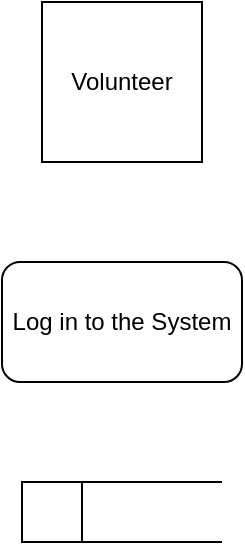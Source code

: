 <mxfile version="26.2.14">
  <diagram name="Page-1" id="ObPIO45_PiQr8g9zLOXR">
    <mxGraphModel dx="592" dy="311" grid="1" gridSize="10" guides="1" tooltips="1" connect="1" arrows="1" fold="1" page="1" pageScale="1" pageWidth="850" pageHeight="1100" math="0" shadow="0">
      <root>
        <mxCell id="0" />
        <mxCell id="1" parent="0" />
        <mxCell id="BIHh8B7FmufUokxiezGY-1" value="" style="html=1;dashed=0;whiteSpace=wrap;shape=mxgraph.dfd.dataStoreID;align=left;spacingLeft=3;points=[[0,0],[0.5,0],[1,0],[0,0.5],[1,0.5],[0,1],[0.5,1],[1,1]];" vertex="1" parent="1">
          <mxGeometry x="160" y="250" width="100" height="30" as="geometry" />
        </mxCell>
        <mxCell id="BIHh8B7FmufUokxiezGY-2" value="Volunteer" style="whiteSpace=wrap;html=1;aspect=fixed;" vertex="1" parent="1">
          <mxGeometry x="170" y="10" width="80" height="80" as="geometry" />
        </mxCell>
        <mxCell id="BIHh8B7FmufUokxiezGY-3" value="Log in to the System" style="rounded=1;whiteSpace=wrap;html=1;" vertex="1" parent="1">
          <mxGeometry x="150" y="140" width="120" height="60" as="geometry" />
        </mxCell>
      </root>
    </mxGraphModel>
  </diagram>
</mxfile>
